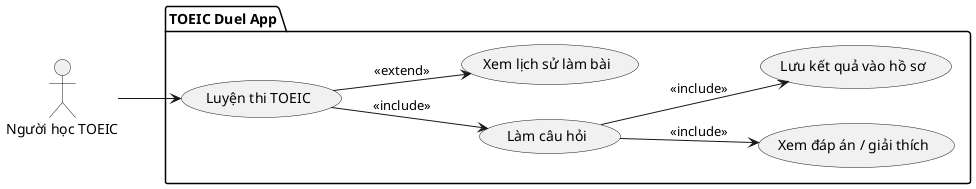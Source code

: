@startuml
skinparam monochrome true
left to right direction

actor "Người học TOEIC" as Learner

package "TOEIC Duel App" {
  usecase "Luyện thi TOEIC" as UC_Practice
  usecase "Làm câu hỏi" as UC_DoQuestion
  usecase "Xem đáp án / giải thích" as UC_ViewAnswer
  usecase "Lưu kết quả vào hồ sơ" as UC_SaveResult
  usecase "Xem lịch sử làm bài" as UC_ViewHistory

  UC_Practice --> UC_DoQuestion : <<include>>
  UC_Practice -down-> UC_ViewHistory : <<extend>>
  UC_DoQuestion -down-> UC_ViewAnswer : <<include>>
  UC_DoQuestion -down-> UC_SaveResult : <<include>>
}

Learner --> UC_Practice

@enduml